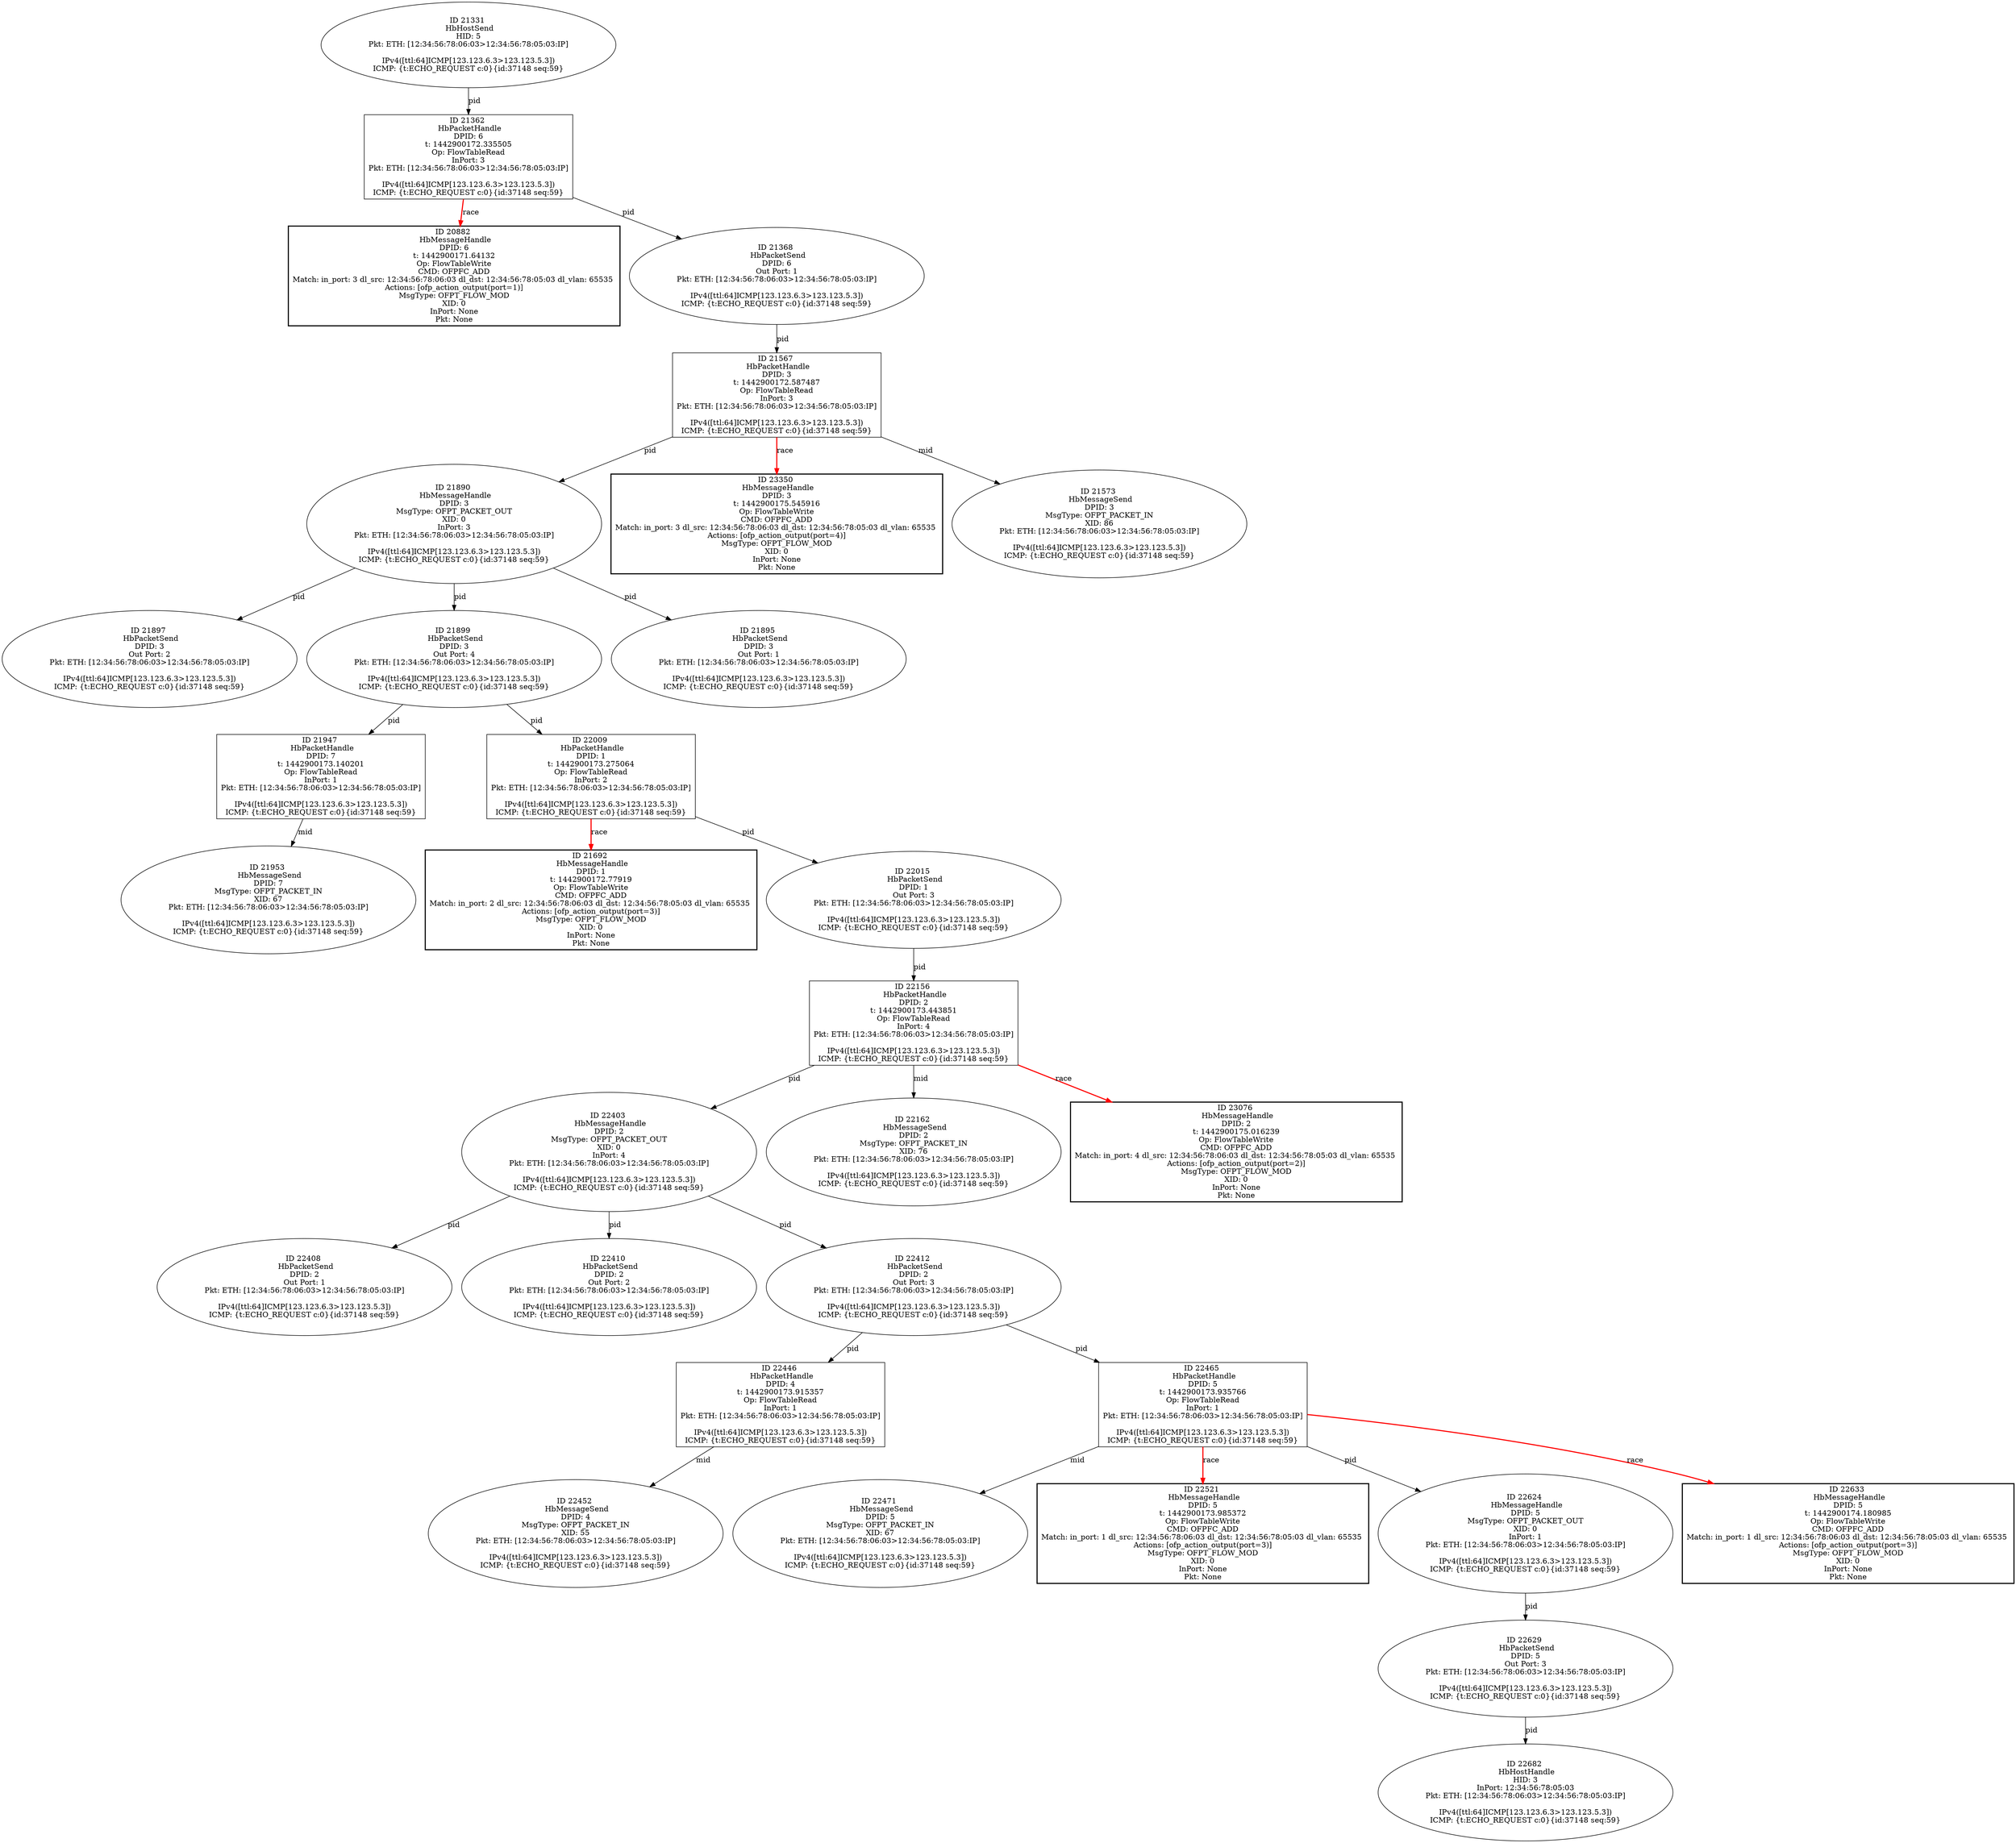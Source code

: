 strict digraph G {
21890 [shape=oval, event=<hb_events.HbMessageHandle object at 0x10fd308d0>, label="ID 21890 
 HbMessageHandle
DPID: 3
MsgType: OFPT_PACKET_OUT
XID: 0
InPort: 3
Pkt: ETH: [12:34:56:78:06:03>12:34:56:78:05:03:IP]

IPv4([ttl:64]ICMP[123.123.6.3>123.123.5.3])
ICMP: {t:ECHO_REQUEST c:0}{id:37148 seq:59}"];
22403 [shape=oval, event=<hb_events.HbMessageHandle object at 0x10fe86250>, label="ID 22403 
 HbMessageHandle
DPID: 2
MsgType: OFPT_PACKET_OUT
XID: 0
InPort: 4
Pkt: ETH: [12:34:56:78:06:03>12:34:56:78:05:03:IP]

IPv4([ttl:64]ICMP[123.123.6.3>123.123.5.3])
ICMP: {t:ECHO_REQUEST c:0}{id:37148 seq:59}"];
21953 [shape=oval, event=<hb_events.HbMessageSend object at 0x10fd43fd0>, label="ID 21953 
 HbMessageSend
DPID: 7
MsgType: OFPT_PACKET_IN
XID: 67
Pkt: ETH: [12:34:56:78:06:03>12:34:56:78:05:03:IP]

IPv4([ttl:64]ICMP[123.123.6.3>123.123.5.3])
ICMP: {t:ECHO_REQUEST c:0}{id:37148 seq:59}"];
22408 [shape=oval, event=<hb_events.HbPacketSend object at 0x10fe80390>, label="ID 22408 
 HbPacketSend
DPID: 2
Out Port: 1
Pkt: ETH: [12:34:56:78:06:03>12:34:56:78:05:03:IP]

IPv4([ttl:64]ICMP[123.123.6.3>123.123.5.3])
ICMP: {t:ECHO_REQUEST c:0}{id:37148 seq:59}"];
21897 [shape=oval, event=<hb_events.HbPacketSend object at 0x10fd30f90>, label="ID 21897 
 HbPacketSend
DPID: 3
Out Port: 2
Pkt: ETH: [12:34:56:78:06:03>12:34:56:78:05:03:IP]

IPv4([ttl:64]ICMP[123.123.6.3>123.123.5.3])
ICMP: {t:ECHO_REQUEST c:0}{id:37148 seq:59}"];
22410 [shape=oval, event=<hb_events.HbPacketSend object at 0x10fe80850>, label="ID 22410 
 HbPacketSend
DPID: 2
Out Port: 2
Pkt: ETH: [12:34:56:78:06:03>12:34:56:78:05:03:IP]

IPv4([ttl:64]ICMP[123.123.6.3>123.123.5.3])
ICMP: {t:ECHO_REQUEST c:0}{id:37148 seq:59}"];
21899 [shape=oval, event=<hb_events.HbPacketSend object at 0x10fd370d0>, label="ID 21899 
 HbPacketSend
DPID: 3
Out Port: 4
Pkt: ETH: [12:34:56:78:06:03>12:34:56:78:05:03:IP]

IPv4([ttl:64]ICMP[123.123.6.3>123.123.5.3])
ICMP: {t:ECHO_REQUEST c:0}{id:37148 seq:59}"];
22156 [shape=box, event=<hb_events.HbPacketHandle object at 0x10fdc6e50>, label="ID 22156 
 HbPacketHandle
DPID: 2
t: 1442900173.443851
Op: FlowTableRead
InPort: 4
Pkt: ETH: [12:34:56:78:06:03>12:34:56:78:05:03:IP]

IPv4([ttl:64]ICMP[123.123.6.3>123.123.5.3])
ICMP: {t:ECHO_REQUEST c:0}{id:37148 seq:59}"];
22162 [shape=oval, event=<hb_events.HbMessageSend object at 0x10fdccf50>, label="ID 22162 
 HbMessageSend
DPID: 2
MsgType: OFPT_PACKET_IN
XID: 76
Pkt: ETH: [12:34:56:78:06:03>12:34:56:78:05:03:IP]

IPv4([ttl:64]ICMP[123.123.6.3>123.123.5.3])
ICMP: {t:ECHO_REQUEST c:0}{id:37148 seq:59}"];
22682 [shape=oval, event=<hb_events.HbHostHandle object at 0x10ff58b90>, label="ID 22682 
 HbHostHandle
HID: 3
InPort: 12:34:56:78:05:03
Pkt: ETH: [12:34:56:78:06:03>12:34:56:78:05:03:IP]

IPv4([ttl:64]ICMP[123.123.6.3>123.123.5.3])
ICMP: {t:ECHO_REQUEST c:0}{id:37148 seq:59}"];
23076 [shape=box, style=bold, event=<hb_events.HbMessageHandle object at 0x110097910>, label="ID 23076 
 HbMessageHandle
DPID: 2
t: 1442900175.016239
Op: FlowTableWrite
CMD: OFPFC_ADD
Match: in_port: 4 dl_src: 12:34:56:78:06:03 dl_dst: 12:34:56:78:05:03 dl_vlan: 65535 
Actions: [ofp_action_output(port=2)]
MsgType: OFPT_FLOW_MOD
XID: 0
InPort: None
Pkt: None"];
21895 [shape=oval, event=<hb_events.HbPacketSend object at 0x10fd30d50>, label="ID 21895 
 HbPacketSend
DPID: 3
Out Port: 1
Pkt: ETH: [12:34:56:78:06:03>12:34:56:78:05:03:IP]

IPv4([ttl:64]ICMP[123.123.6.3>123.123.5.3])
ICMP: {t:ECHO_REQUEST c:0}{id:37148 seq:59}"];
22446 [shape=box, event=<hb_events.HbPacketHandle object at 0x10fe99610>, label="ID 22446 
 HbPacketHandle
DPID: 4
t: 1442900173.915357
Op: FlowTableRead
InPort: 1
Pkt: ETH: [12:34:56:78:06:03>12:34:56:78:05:03:IP]

IPv4([ttl:64]ICMP[123.123.6.3>123.123.5.3])
ICMP: {t:ECHO_REQUEST c:0}{id:37148 seq:59}"];
22452 [shape=oval, event=<hb_events.HbMessageSend object at 0x10fe99d10>, label="ID 22452 
 HbMessageSend
DPID: 4
MsgType: OFPT_PACKET_IN
XID: 55
Pkt: ETH: [12:34:56:78:06:03>12:34:56:78:05:03:IP]

IPv4([ttl:64]ICMP[123.123.6.3>123.123.5.3])
ICMP: {t:ECHO_REQUEST c:0}{id:37148 seq:59}"];
23350 [shape=box, style=bold, event=<hb_events.HbMessageHandle object at 0x110179490>, label="ID 23350 
 HbMessageHandle
DPID: 3
t: 1442900175.545916
Op: FlowTableWrite
CMD: OFPFC_ADD
Match: in_port: 3 dl_src: 12:34:56:78:06:03 dl_dst: 12:34:56:78:05:03 dl_vlan: 65535 
Actions: [ofp_action_output(port=4)]
MsgType: OFPT_FLOW_MOD
XID: 0
InPort: None
Pkt: None"];
21947 [shape=box, event=<hb_events.HbPacketHandle object at 0x10fd43890>, label="ID 21947 
 HbPacketHandle
DPID: 7
t: 1442900173.140201
Op: FlowTableRead
InPort: 1
Pkt: ETH: [12:34:56:78:06:03>12:34:56:78:05:03:IP]

IPv4([ttl:64]ICMP[123.123.6.3>123.123.5.3])
ICMP: {t:ECHO_REQUEST c:0}{id:37148 seq:59}"];
21692 [shape=box, style=bold, event=<hb_events.HbMessageHandle object at 0x10fc9a510>, label="ID 21692 
 HbMessageHandle
DPID: 1
t: 1442900172.77919
Op: FlowTableWrite
CMD: OFPFC_ADD
Match: in_port: 2 dl_src: 12:34:56:78:06:03 dl_dst: 12:34:56:78:05:03 dl_vlan: 65535 
Actions: [ofp_action_output(port=3)]
MsgType: OFPT_FLOW_MOD
XID: 0
InPort: None
Pkt: None"];
21567 [shape=box, event=<hb_events.HbPacketHandle object at 0x10fc3bb10>, label="ID 21567 
 HbPacketHandle
DPID: 3
t: 1442900172.587487
Op: FlowTableRead
InPort: 3
Pkt: ETH: [12:34:56:78:06:03>12:34:56:78:05:03:IP]

IPv4([ttl:64]ICMP[123.123.6.3>123.123.5.3])
ICMP: {t:ECHO_REQUEST c:0}{id:37148 seq:59}"];
22465 [shape=box, event=<hb_events.HbPacketHandle object at 0x10feae850>, label="ID 22465 
 HbPacketHandle
DPID: 5
t: 1442900173.935766
Op: FlowTableRead
InPort: 1
Pkt: ETH: [12:34:56:78:06:03>12:34:56:78:05:03:IP]

IPv4([ttl:64]ICMP[123.123.6.3>123.123.5.3])
ICMP: {t:ECHO_REQUEST c:0}{id:37148 seq:59}"];
21573 [shape=oval, event=<hb_events.HbMessageSend object at 0x10fc5a610>, label="ID 21573 
 HbMessageSend
DPID: 3
MsgType: OFPT_PACKET_IN
XID: 86
Pkt: ETH: [12:34:56:78:06:03>12:34:56:78:05:03:IP]

IPv4([ttl:64]ICMP[123.123.6.3>123.123.5.3])
ICMP: {t:ECHO_REQUEST c:0}{id:37148 seq:59}"];
22471 [shape=oval, event=<hb_events.HbMessageSend object at 0x10feaef10>, label="ID 22471 
 HbMessageSend
DPID: 5
MsgType: OFPT_PACKET_IN
XID: 67
Pkt: ETH: [12:34:56:78:06:03>12:34:56:78:05:03:IP]

IPv4([ttl:64]ICMP[123.123.6.3>123.123.5.3])
ICMP: {t:ECHO_REQUEST c:0}{id:37148 seq:59}"];
22412 [shape=oval, event=<hb_events.HbPacketSend object at 0x10fe80b10>, label="ID 22412 
 HbPacketSend
DPID: 2
Out Port: 3
Pkt: ETH: [12:34:56:78:06:03>12:34:56:78:05:03:IP]

IPv4([ttl:64]ICMP[123.123.6.3>123.123.5.3])
ICMP: {t:ECHO_REQUEST c:0}{id:37148 seq:59}"];
21331 [shape=oval, event=<hb_events.HbHostSend object at 0x10fbc1110>, label="ID 21331 
 HbHostSend
HID: 5
Pkt: ETH: [12:34:56:78:06:03>12:34:56:78:05:03:IP]

IPv4([ttl:64]ICMP[123.123.6.3>123.123.5.3])
ICMP: {t:ECHO_REQUEST c:0}{id:37148 seq:59}"];
22521 [shape=box, style=bold, event=<hb_events.HbMessageHandle object at 0x10fee7610>, label="ID 22521 
 HbMessageHandle
DPID: 5
t: 1442900173.985372
Op: FlowTableWrite
CMD: OFPFC_ADD
Match: in_port: 1 dl_src: 12:34:56:78:06:03 dl_dst: 12:34:56:78:05:03 dl_vlan: 65535 
Actions: [ofp_action_output(port=3)]
MsgType: OFPT_FLOW_MOD
XID: 0
InPort: None
Pkt: None"];
22624 [shape=oval, event=<hb_events.HbMessageHandle object at 0x10ff29150>, label="ID 22624 
 HbMessageHandle
DPID: 5
MsgType: OFPT_PACKET_OUT
XID: 0
InPort: 1
Pkt: ETH: [12:34:56:78:06:03>12:34:56:78:05:03:IP]

IPv4([ttl:64]ICMP[123.123.6.3>123.123.5.3])
ICMP: {t:ECHO_REQUEST c:0}{id:37148 seq:59}"];
22629 [shape=oval, event=<hb_events.HbPacketSend object at 0x10ff295d0>, label="ID 22629 
 HbPacketSend
DPID: 5
Out Port: 3
Pkt: ETH: [12:34:56:78:06:03>12:34:56:78:05:03:IP]

IPv4([ttl:64]ICMP[123.123.6.3>123.123.5.3])
ICMP: {t:ECHO_REQUEST c:0}{id:37148 seq:59}"];
22633 [shape=box, style=bold, event=<hb_events.HbMessageHandle object at 0x10ff3be50>, label="ID 22633 
 HbMessageHandle
DPID: 5
t: 1442900174.180985
Op: FlowTableWrite
CMD: OFPFC_ADD
Match: in_port: 1 dl_src: 12:34:56:78:06:03 dl_dst: 12:34:56:78:05:03 dl_vlan: 65535 
Actions: [ofp_action_output(port=3)]
MsgType: OFPT_FLOW_MOD
XID: 0
InPort: None
Pkt: None"];
20882 [shape=box, style=bold, event=<hb_events.HbMessageHandle object at 0x10fa85350>, label="ID 20882 
 HbMessageHandle
DPID: 6
t: 1442900171.64132
Op: FlowTableWrite
CMD: OFPFC_ADD
Match: in_port: 3 dl_src: 12:34:56:78:06:03 dl_dst: 12:34:56:78:05:03 dl_vlan: 65535 
Actions: [ofp_action_output(port=1)]
MsgType: OFPT_FLOW_MOD
XID: 0
InPort: None
Pkt: None"];
21362 [shape=box, event=<hb_events.HbPacketHandle object at 0x10fbe7050>, label="ID 21362 
 HbPacketHandle
DPID: 6
t: 1442900172.335505
Op: FlowTableRead
InPort: 3
Pkt: ETH: [12:34:56:78:06:03>12:34:56:78:05:03:IP]

IPv4([ttl:64]ICMP[123.123.6.3>123.123.5.3])
ICMP: {t:ECHO_REQUEST c:0}{id:37148 seq:59}"];
21368 [shape=oval, event=<hb_events.HbPacketSend object at 0x10fbcde90>, label="ID 21368 
 HbPacketSend
DPID: 6
Out Port: 1
Pkt: ETH: [12:34:56:78:06:03>12:34:56:78:05:03:IP]

IPv4([ttl:64]ICMP[123.123.6.3>123.123.5.3])
ICMP: {t:ECHO_REQUEST c:0}{id:37148 seq:59}"];
22009 [shape=box, event=<hb_events.HbPacketHandle object at 0x10fd6ab50>, label="ID 22009 
 HbPacketHandle
DPID: 1
t: 1442900173.275064
Op: FlowTableRead
InPort: 2
Pkt: ETH: [12:34:56:78:06:03>12:34:56:78:05:03:IP]

IPv4([ttl:64]ICMP[123.123.6.3>123.123.5.3])
ICMP: {t:ECHO_REQUEST c:0}{id:37148 seq:59}"];
22015 [shape=oval, event=<hb_events.HbPacketSend object at 0x10fd71f50>, label="ID 22015 
 HbPacketSend
DPID: 1
Out Port: 3
Pkt: ETH: [12:34:56:78:06:03>12:34:56:78:05:03:IP]

IPv4([ttl:64]ICMP[123.123.6.3>123.123.5.3])
ICMP: {t:ECHO_REQUEST c:0}{id:37148 seq:59}"];
21890 -> 21897  [rel=pid, label=pid];
21890 -> 21899  [rel=pid, label=pid];
21890 -> 21895  [rel=pid, label=pid];
22403 -> 22408  [rel=pid, label=pid];
22403 -> 22410  [rel=pid, label=pid];
22403 -> 22412  [rel=pid, label=pid];
21899 -> 22009  [rel=pid, label=pid];
21899 -> 21947  [rel=pid, label=pid];
22412 -> 22465  [rel=pid, label=pid];
22412 -> 22446  [rel=pid, label=pid];
22446 -> 22452  [rel=mid, label=mid];
21947 -> 21953  [rel=mid, label=mid];
21567 -> 21890  [rel=pid, label=pid];
21567 -> 21573  [rel=mid, label=mid];
21567 -> 23350  [harmful=True, color=red, style=bold, rel=race, label=race];
22465 -> 22624  [rel=pid, label=pid];
22465 -> 22521  [harmful=True, color=red, style=bold, rel=race, label=race];
22465 -> 22633  [harmful=True, color=red, style=bold, rel=race, label=race];
22465 -> 22471  [rel=mid, label=mid];
22156 -> 22162  [rel=mid, label=mid];
22156 -> 22403  [rel=pid, label=pid];
22156 -> 23076  [harmful=True, color=red, style=bold, rel=race, label=race];
21331 -> 21362  [rel=pid, label=pid];
22624 -> 22629  [rel=pid, label=pid];
22629 -> 22682  [rel=pid, label=pid];
21362 -> 21368  [rel=pid, label=pid];
21362 -> 20882  [harmful=True, color=red, style=bold, rel=race, label=race];
21368 -> 21567  [rel=pid, label=pid];
22009 -> 21692  [harmful=True, color=red, style=bold, rel=race, label=race];
22009 -> 22015  [rel=pid, label=pid];
22015 -> 22156  [rel=pid, label=pid];
}
